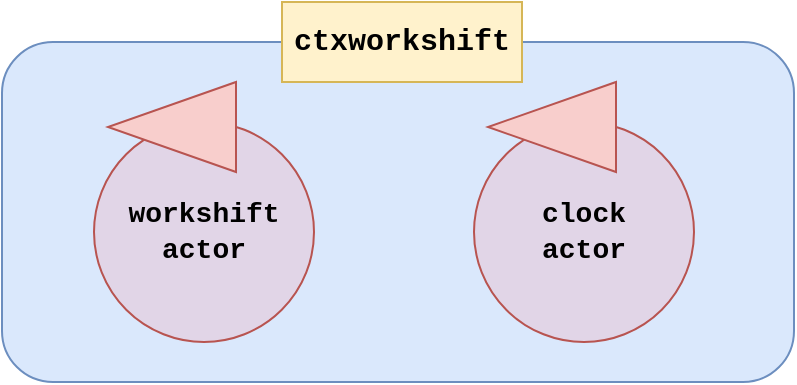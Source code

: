 <mxfile version="14.6.13" type="device"><diagram id="QHmdKqOJvXkrERRnRs30" name="Pagina-1"><mxGraphModel dx="920" dy="545" grid="1" gridSize="10" guides="1" tooltips="1" connect="1" arrows="1" fold="1" page="1" pageScale="1" pageWidth="827" pageHeight="1169" math="0" shadow="0"><root><mxCell id="0"/><mxCell id="1" parent="0"/><mxCell id="F6wgwrwY1oBpO3jEBsqM-1" value="" style="rounded=1;whiteSpace=wrap;html=1;fillColor=#dae8fc;strokeColor=#6c8ebf;" vertex="1" parent="1"><mxGeometry x="214" y="120" width="396" height="170" as="geometry"/></mxCell><mxCell id="F6wgwrwY1oBpO3jEBsqM-2" value="ctxworkshift" style="rounded=0;whiteSpace=wrap;html=1;fillColor=#fff2cc;fontFamily=Courier New;fontStyle=1;fontSize=15;strokeColor=#d6b656;" vertex="1" parent="1"><mxGeometry x="354" y="100" width="120" height="40" as="geometry"/></mxCell><mxCell id="F6wgwrwY1oBpO3jEBsqM-3" value="&lt;font style=&quot;font-size: 14px&quot;&gt;&lt;b&gt;workshift&lt;br&gt;actor&lt;/b&gt;&lt;/font&gt;" style="ellipse;whiteSpace=wrap;html=1;aspect=fixed;fontFamily=Courier New;fontSize=15;fillColor=#e1d5e7;strokeColor=#B85450;" vertex="1" parent="1"><mxGeometry x="260" y="160" width="110" height="110" as="geometry"/></mxCell><mxCell id="F6wgwrwY1oBpO3jEBsqM-4" value="" style="triangle;whiteSpace=wrap;html=1;fontFamily=Courier New;fontSize=15;fillColor=#f8cecc;strokeColor=#b85450;rotation=-180;" vertex="1" parent="1"><mxGeometry x="267" y="140" width="64" height="45" as="geometry"/></mxCell><mxCell id="F6wgwrwY1oBpO3jEBsqM-5" value="&lt;font style=&quot;font-size: 14px&quot;&gt;&lt;b&gt;clock&lt;br&gt;actor&lt;/b&gt;&lt;/font&gt;" style="ellipse;whiteSpace=wrap;html=1;aspect=fixed;fontFamily=Courier New;fontSize=15;fillColor=#e1d5e7;strokeColor=#B85450;" vertex="1" parent="1"><mxGeometry x="450" y="160" width="110" height="110" as="geometry"/></mxCell><mxCell id="F6wgwrwY1oBpO3jEBsqM-6" value="" style="triangle;whiteSpace=wrap;html=1;fontFamily=Courier New;fontSize=15;fillColor=#f8cecc;strokeColor=#b85450;rotation=-180;" vertex="1" parent="1"><mxGeometry x="457" y="140" width="64" height="45" as="geometry"/></mxCell></root></mxGraphModel></diagram></mxfile>